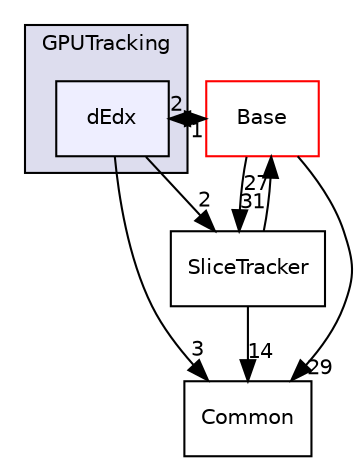 digraph "/home/travis/build/AliceO2Group/AliceO2/GPU/GPUTracking/dEdx" {
  bgcolor=transparent;
  compound=true
  node [ fontsize="10", fontname="Helvetica"];
  edge [ labelfontsize="10", labelfontname="Helvetica"];
  subgraph clusterdir_77030b149987c946eb2e85728f65acc0 {
    graph [ bgcolor="#ddddee", pencolor="black", label="GPUTracking" fontname="Helvetica", fontsize="10", URL="dir_77030b149987c946eb2e85728f65acc0.html"]
  dir_f24168b904cb028f219a4716c0405caf [shape=box, label="dEdx", style="filled", fillcolor="#eeeeff", pencolor="black", URL="dir_f24168b904cb028f219a4716c0405caf.html"];
  }
  dir_ba48ca66118492a4424f86e9da0f6902 [shape=box label="Common" URL="dir_ba48ca66118492a4424f86e9da0f6902.html"];
  dir_442920581a03c66cf8c08ae559108050 [shape=box label="Base" color="red" URL="dir_442920581a03c66cf8c08ae559108050.html"];
  dir_b1a191f241d56beebc4ffdb42af892eb [shape=box label="SliceTracker" URL="dir_b1a191f241d56beebc4ffdb42af892eb.html"];
  dir_442920581a03c66cf8c08ae559108050->dir_ba48ca66118492a4424f86e9da0f6902 [headlabel="29", labeldistance=1.5 headhref="dir_000650_000649.html"];
  dir_442920581a03c66cf8c08ae559108050->dir_b1a191f241d56beebc4ffdb42af892eb [headlabel="31", labeldistance=1.5 headhref="dir_000650_000666.html"];
  dir_442920581a03c66cf8c08ae559108050->dir_f24168b904cb028f219a4716c0405caf [headlabel="1", labeldistance=1.5 headhref="dir_000650_000659.html"];
  dir_b1a191f241d56beebc4ffdb42af892eb->dir_ba48ca66118492a4424f86e9da0f6902 [headlabel="14", labeldistance=1.5 headhref="dir_000666_000649.html"];
  dir_b1a191f241d56beebc4ffdb42af892eb->dir_442920581a03c66cf8c08ae559108050 [headlabel="27", labeldistance=1.5 headhref="dir_000666_000650.html"];
  dir_f24168b904cb028f219a4716c0405caf->dir_ba48ca66118492a4424f86e9da0f6902 [headlabel="3", labeldistance=1.5 headhref="dir_000659_000649.html"];
  dir_f24168b904cb028f219a4716c0405caf->dir_442920581a03c66cf8c08ae559108050 [headlabel="2", labeldistance=1.5 headhref="dir_000659_000650.html"];
  dir_f24168b904cb028f219a4716c0405caf->dir_b1a191f241d56beebc4ffdb42af892eb [headlabel="2", labeldistance=1.5 headhref="dir_000659_000666.html"];
}
